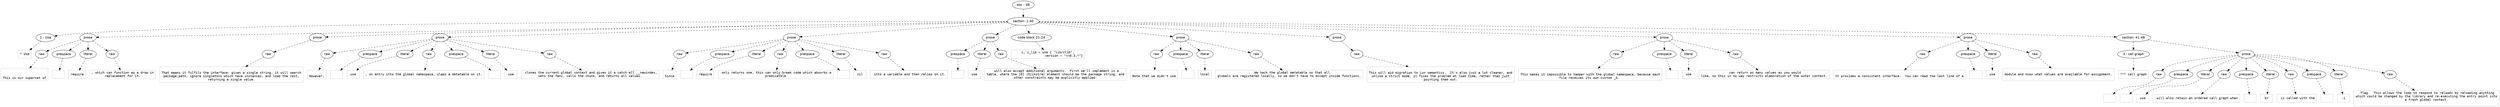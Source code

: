 digraph lpegNode {

node [fontname=Helvetica]
edge [style=dashed]

doc_0 [label="doc - 48"]


doc_0 -> { section_1}
{rank=same; section_1}

section_1 [label="section: 1-40"]


// END RANK doc_0

section_1 -> { header_2 prose_3 prose_4 prose_5 prose_6 prose_7 codeblock_8 prose_9 prose_10 prose_11 prose_12 section_13}
{rank=same; header_2 prose_3 prose_4 prose_5 prose_6 prose_7 codeblock_8 prose_9 prose_10 prose_11 prose_12 section_13}

header_2 [label="1 : Use"]

prose_3 [label="prose"]

prose_4 [label="prose"]

prose_5 [label="prose"]

prose_6 [label="prose"]

prose_7 [label="prose"]

codeblock_8 [label="code block 21-24"]

prose_9 [label="prose"]

prose_10 [label="prose"]

prose_11 [label="prose"]

prose_12 [label="prose"]

section_13 [label="section: 41-48"]


// END RANK section_1

header_2 -> leaf_14
leaf_14  [color=Gray,shape=rectangle,fontname=Inconsolata,label="* Use"]
// END RANK header_2

prose_3 -> { raw_15 prespace_16 literal_17 raw_18}
{rank=same; raw_15 prespace_16 literal_17 raw_18}

raw_15 [label="raw"]

prespace_16 [label="prespace"]

literal_17 [label="literal"]

raw_18 [label="raw"]


// END RANK prose_3

raw_15 -> leaf_19
leaf_19  [color=Gray,shape=rectangle,fontname=Inconsolata,label="

This is our superset of"]
// END RANK raw_15

prespace_16 -> leaf_20
leaf_20  [color=Gray,shape=rectangle,fontname=Inconsolata,label=" "]
// END RANK prespace_16

literal_17 -> leaf_21
leaf_21  [color=Gray,shape=rectangle,fontname=Inconsolata,label="require"]
// END RANK literal_17

raw_18 -> leaf_22
leaf_22  [color=Gray,shape=rectangle,fontname=Inconsolata,label=", which can function as a drop-in
replacement for it.
"]
// END RANK raw_18

prose_4 -> { raw_23}
{rank=same; raw_23}

raw_23 [label="raw"]


// END RANK prose_4

raw_23 -> leaf_24
leaf_24  [color=Gray,shape=rectangle,fontname=Inconsolata,label="
That means it fulfils the interface: given a single string, it will search
package.path, ignore singletons which have instances, and load the rest,
returning a single value.
"]
// END RANK raw_23

prose_5 -> { raw_25 prespace_26 literal_27 raw_28 prespace_29 literal_30 raw_31}
{rank=same; raw_25 prespace_26 literal_27 raw_28 prespace_29 literal_30 raw_31}

raw_25 [label="raw"]

prespace_26 [label="prespace"]

literal_27 [label="literal"]

raw_28 [label="raw"]

prespace_29 [label="prespace"]

literal_30 [label="literal"]

raw_31 [label="raw"]


// END RANK prose_5

raw_25 -> leaf_32
leaf_32  [color=Gray,shape=rectangle,fontname=Inconsolata,label="
However,"]
// END RANK raw_25

prespace_26 -> leaf_33
leaf_33  [color=Gray,shape=rectangle,fontname=Inconsolata,label=" "]
// END RANK prespace_26

literal_27 -> leaf_34
leaf_34  [color=Gray,shape=rectangle,fontname=Inconsolata,label="use"]
// END RANK literal_27

raw_28 -> leaf_35
leaf_35  [color=Gray,shape=rectangle,fontname=Inconsolata,label=", on entry into the global namespace, slaps a metatable on it."]
// END RANK raw_28

prespace_29 -> leaf_36
leaf_36  [color=Gray,shape=rectangle,fontname=Inconsolata,label=""]
// END RANK prespace_29

literal_30 -> leaf_37
leaf_37  [color=Gray,shape=rectangle,fontname=Inconsolata,label="use"]
// END RANK literal_30

raw_31 -> leaf_38
leaf_38  [color=Gray,shape=rectangle,fontname=Inconsolata,label=" clones the current global context and gives it a catch-all __newindex,
sets the fenv, calls the chunk, and returns all values.
"]
// END RANK raw_31

prose_6 -> { raw_39 prespace_40 literal_41 raw_42 prespace_43 literal_44 raw_45}
{rank=same; raw_39 prespace_40 literal_41 raw_42 prespace_43 literal_44 raw_45}

raw_39 [label="raw"]

prespace_40 [label="prespace"]

literal_41 [label="literal"]

raw_42 [label="raw"]

prespace_43 [label="prespace"]

literal_44 [label="literal"]

raw_45 [label="raw"]


// END RANK prose_6

raw_39 -> leaf_46
leaf_46  [color=Gray,shape=rectangle,fontname=Inconsolata,label="
Since"]
// END RANK raw_39

prespace_40 -> leaf_47
leaf_47  [color=Gray,shape=rectangle,fontname=Inconsolata,label=" "]
// END RANK prespace_40

literal_41 -> leaf_48
leaf_48  [color=Gray,shape=rectangle,fontname=Inconsolata,label="require"]
// END RANK literal_41

raw_42 -> leaf_49
leaf_49  [color=Gray,shape=rectangle,fontname=Inconsolata,label=" only returns one, this can only break code which absorbs a
predicatble"]
// END RANK raw_42

prespace_43 -> leaf_50
leaf_50  [color=Gray,shape=rectangle,fontname=Inconsolata,label=" "]
// END RANK prespace_43

literal_44 -> leaf_51
leaf_51  [color=Gray,shape=rectangle,fontname=Inconsolata,label="nil"]
// END RANK literal_44

raw_45 -> leaf_52
leaf_52  [color=Gray,shape=rectangle,fontname=Inconsolata,label=" into a variable and then relies on it.
"]
// END RANK raw_45

prose_7 -> { prespace_53 literal_54 raw_55}
{rank=same; prespace_53 literal_54 raw_55}

prespace_53 [label="prespace"]

literal_54 [label="literal"]

raw_55 [label="raw"]


// END RANK prose_7

prespace_53 -> leaf_56
leaf_56  [color=Gray,shape=rectangle,fontname=Inconsolata,label=""]
// END RANK prespace_53

literal_54 -> leaf_57
leaf_57  [color=Gray,shape=rectangle,fontname=Inconsolata,label="use"]
// END RANK literal_54

raw_55 -> leaf_58
leaf_58  [color=Gray,shape=rectangle,fontname=Inconsolata,label=" will also accept additional arguments.  First we'll implement is a
table, where the [0] (Djikstra) element should be the package string, and
other constraints may be explicitly applied:
"]
// END RANK raw_55

codeblock_8 -> leaf_59
leaf_59  [color=Gray,shape=rectangle,fontname=Inconsolata,label="c, c_lib = use { \"lib/clib\",
                 version = \"<=0.3.*\"}"]
// END RANK codeblock_8

prose_9 -> { raw_60 prespace_61 literal_62 raw_63}
{rank=same; raw_60 prespace_61 literal_62 raw_63}

raw_60 [label="raw"]

prespace_61 [label="prespace"]

literal_62 [label="literal"]

raw_63 [label="raw"]


// END RANK prose_9

raw_60 -> leaf_64
leaf_64  [color=Gray,shape=rectangle,fontname=Inconsolata,label="
Note that we didn't use"]
// END RANK raw_60

prespace_61 -> leaf_65
leaf_65  [color=Gray,shape=rectangle,fontname=Inconsolata,label=" "]
// END RANK prespace_61

literal_62 -> leaf_66
leaf_66  [color=Gray,shape=rectangle,fontname=Inconsolata,label="local"]
// END RANK literal_62

raw_63 -> leaf_67
leaf_67  [color=Gray,shape=rectangle,fontname=Inconsolata,label=".  We hack the global metatable so that all
globals are registered locally, so we don't have to except inside functions.
"]
// END RANK raw_63

prose_10 -> { raw_68}
{rank=same; raw_68}

raw_68 [label="raw"]


// END RANK prose_10

raw_68 -> leaf_69
leaf_69  [color=Gray,shape=rectangle,fontname=Inconsolata,label="
This will aid migration to Lun semantics.  It's also just a lot cleaner, and
unlike a strict mode, it fixes the problem at load time, rather than just
pointing them out.
"]
// END RANK raw_68

prose_11 -> { raw_70 prespace_71 literal_72 raw_73}
{rank=same; raw_70 prespace_71 literal_72 raw_73}

raw_70 [label="raw"]

prespace_71 [label="prespace"]

literal_72 [label="literal"]

raw_73 [label="raw"]


// END RANK prose_11

raw_70 -> leaf_74
leaf_74  [color=Gray,shape=rectangle,fontname=Inconsolata,label="
This makes it impossible to tamper with the global namespace, because each
file receives its own custom _G. "]
// END RANK raw_70

prespace_71 -> leaf_75
leaf_75  [color=Gray,shape=rectangle,fontname=Inconsolata,label=" "]
// END RANK prespace_71

literal_72 -> leaf_76
leaf_76  [color=Gray,shape=rectangle,fontname=Inconsolata,label="use"]
// END RANK literal_72

raw_73 -> leaf_77
leaf_77  [color=Gray,shape=rectangle,fontname=Inconsolata,label=" can return as many values as you would
like, so this in no way restricts elaboration of the outer context.
"]
// END RANK raw_73

prose_12 -> { raw_78 prespace_79 literal_80 raw_81}
{rank=same; raw_78 prespace_79 literal_80 raw_81}

raw_78 [label="raw"]

prespace_79 [label="prespace"]

literal_80 [label="literal"]

raw_81 [label="raw"]


// END RANK prose_12

raw_78 -> leaf_82
leaf_82  [color=Gray,shape=rectangle,fontname=Inconsolata,label="
It provides a consistent interface.  You can read the last line of a"]
// END RANK raw_78

prespace_79 -> leaf_83
leaf_83  [color=Gray,shape=rectangle,fontname=Inconsolata,label=" "]
// END RANK prespace_79

literal_80 -> leaf_84
leaf_84  [color=Gray,shape=rectangle,fontname=Inconsolata,label="use"]
// END RANK literal_80

raw_81 -> leaf_85
leaf_85  [color=Gray,shape=rectangle,fontname=Inconsolata,label="
module and know what values are available for assignment.

"]
// END RANK raw_81

section_13 -> { header_86 prose_87}
{rank=same; header_86 prose_87}

header_86 [label="3 : call graph"]

prose_87 [label="prose"]


// END RANK section_13

header_86 -> leaf_88
leaf_88  [color=Gray,shape=rectangle,fontname=Inconsolata,label="*** call graph"]
// END RANK header_86

prose_87 -> { raw_89 prespace_90 literal_91 raw_92 prespace_93 literal_94 raw_95 prespace_96 literal_97 raw_98}
{rank=same; raw_89 prespace_90 literal_91 raw_92 prespace_93 literal_94 raw_95 prespace_96 literal_97 raw_98}

raw_89 [label="raw"]

prespace_90 [label="prespace"]

literal_91 [label="literal"]

raw_92 [label="raw"]

prespace_93 [label="prespace"]

literal_94 [label="literal"]

raw_95 [label="raw"]

prespace_96 [label="prespace"]

literal_97 [label="literal"]

raw_98 [label="raw"]


// END RANK prose_87

raw_89 -> leaf_99
leaf_99  [color=Gray,shape=rectangle,fontname=Inconsolata,label=""]
// END RANK raw_89

prespace_90 -> leaf_100
leaf_100  [color=Gray,shape=rectangle,fontname=Inconsolata,label=""]
// END RANK prespace_90

literal_91 -> leaf_101
leaf_101  [color=Gray,shape=rectangle,fontname=Inconsolata,label="use"]
// END RANK literal_91

raw_92 -> leaf_102
leaf_102  [color=Gray,shape=rectangle,fontname=Inconsolata,label=" will also retain an ordered call graph when"]
// END RANK raw_92

prespace_93 -> leaf_103
leaf_103  [color=Gray,shape=rectangle,fontname=Inconsolata,label=" "]
// END RANK prespace_93

literal_94 -> leaf_104
leaf_104  [color=Gray,shape=rectangle,fontname=Inconsolata,label="br"]
// END RANK literal_94

raw_95 -> leaf_105
leaf_105  [color=Gray,shape=rectangle,fontname=Inconsolata,label=" is called with the"]
// END RANK raw_95

prespace_96 -> leaf_106
leaf_106  [color=Gray,shape=rectangle,fontname=Inconsolata,label=""]
// END RANK prespace_96

literal_97 -> leaf_107
leaf_107  [color=Gray,shape=rectangle,fontname=Inconsolata,label="-i"]
// END RANK literal_97

raw_98 -> leaf_108
leaf_108  [color=Gray,shape=rectangle,fontname=Inconsolata,label=" flag.  This allows the loop to respond to reloads by reloading anything
which could be changed by the library and re-executing the entry point into
a fresh global context.

"]
// END RANK raw_98


}
